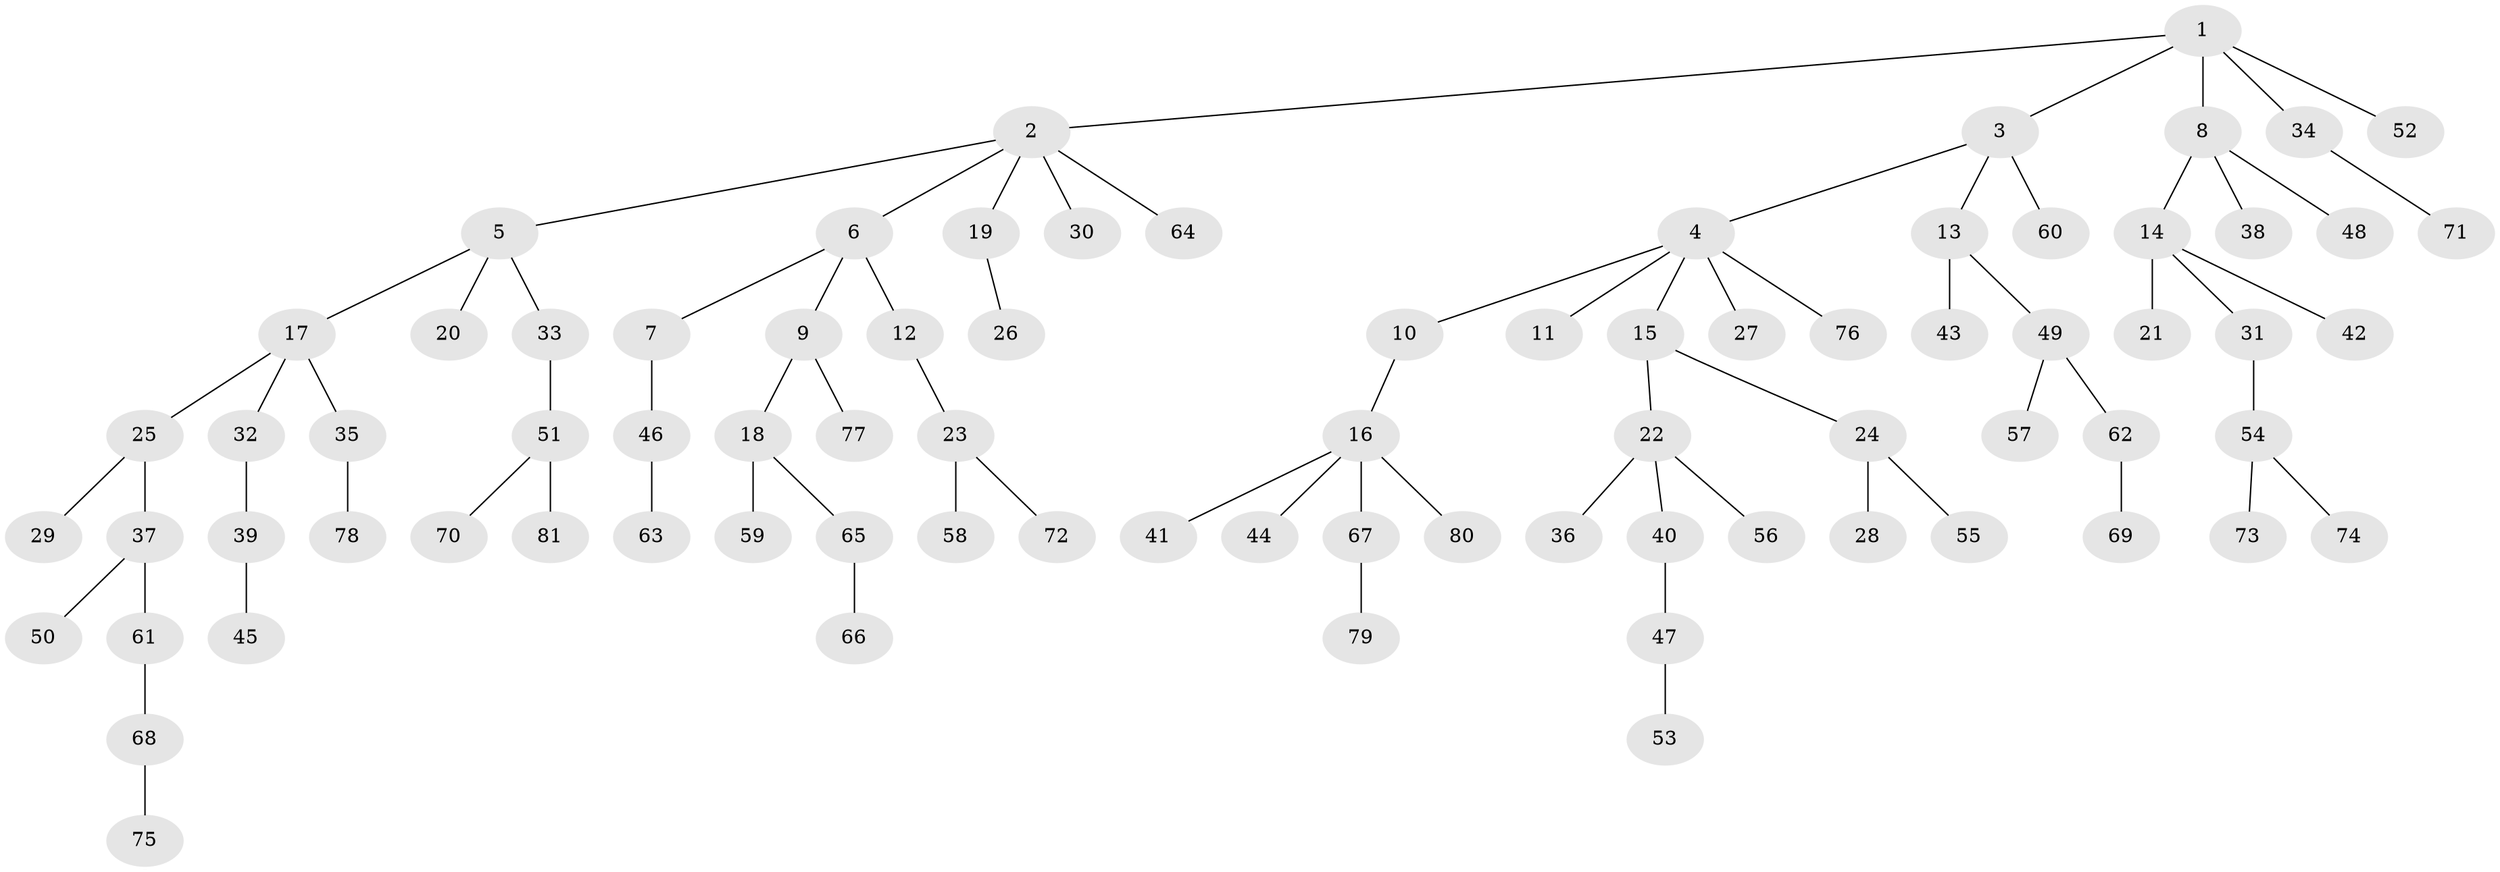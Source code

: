 // coarse degree distribution, {9: 0.017857142857142856, 5: 0.03571428571428571, 4: 0.05357142857142857, 3: 0.17857142857142858, 2: 0.16071428571428573, 1: 0.5535714285714286}
// Generated by graph-tools (version 1.1) at 2025/19/03/04/25 18:19:07]
// undirected, 81 vertices, 80 edges
graph export_dot {
graph [start="1"]
  node [color=gray90,style=filled];
  1;
  2;
  3;
  4;
  5;
  6;
  7;
  8;
  9;
  10;
  11;
  12;
  13;
  14;
  15;
  16;
  17;
  18;
  19;
  20;
  21;
  22;
  23;
  24;
  25;
  26;
  27;
  28;
  29;
  30;
  31;
  32;
  33;
  34;
  35;
  36;
  37;
  38;
  39;
  40;
  41;
  42;
  43;
  44;
  45;
  46;
  47;
  48;
  49;
  50;
  51;
  52;
  53;
  54;
  55;
  56;
  57;
  58;
  59;
  60;
  61;
  62;
  63;
  64;
  65;
  66;
  67;
  68;
  69;
  70;
  71;
  72;
  73;
  74;
  75;
  76;
  77;
  78;
  79;
  80;
  81;
  1 -- 2;
  1 -- 3;
  1 -- 8;
  1 -- 34;
  1 -- 52;
  2 -- 5;
  2 -- 6;
  2 -- 19;
  2 -- 30;
  2 -- 64;
  3 -- 4;
  3 -- 13;
  3 -- 60;
  4 -- 10;
  4 -- 11;
  4 -- 15;
  4 -- 27;
  4 -- 76;
  5 -- 17;
  5 -- 20;
  5 -- 33;
  6 -- 7;
  6 -- 9;
  6 -- 12;
  7 -- 46;
  8 -- 14;
  8 -- 38;
  8 -- 48;
  9 -- 18;
  9 -- 77;
  10 -- 16;
  12 -- 23;
  13 -- 43;
  13 -- 49;
  14 -- 21;
  14 -- 31;
  14 -- 42;
  15 -- 22;
  15 -- 24;
  16 -- 41;
  16 -- 44;
  16 -- 67;
  16 -- 80;
  17 -- 25;
  17 -- 32;
  17 -- 35;
  18 -- 59;
  18 -- 65;
  19 -- 26;
  22 -- 36;
  22 -- 40;
  22 -- 56;
  23 -- 58;
  23 -- 72;
  24 -- 28;
  24 -- 55;
  25 -- 29;
  25 -- 37;
  31 -- 54;
  32 -- 39;
  33 -- 51;
  34 -- 71;
  35 -- 78;
  37 -- 50;
  37 -- 61;
  39 -- 45;
  40 -- 47;
  46 -- 63;
  47 -- 53;
  49 -- 57;
  49 -- 62;
  51 -- 70;
  51 -- 81;
  54 -- 73;
  54 -- 74;
  61 -- 68;
  62 -- 69;
  65 -- 66;
  67 -- 79;
  68 -- 75;
}
